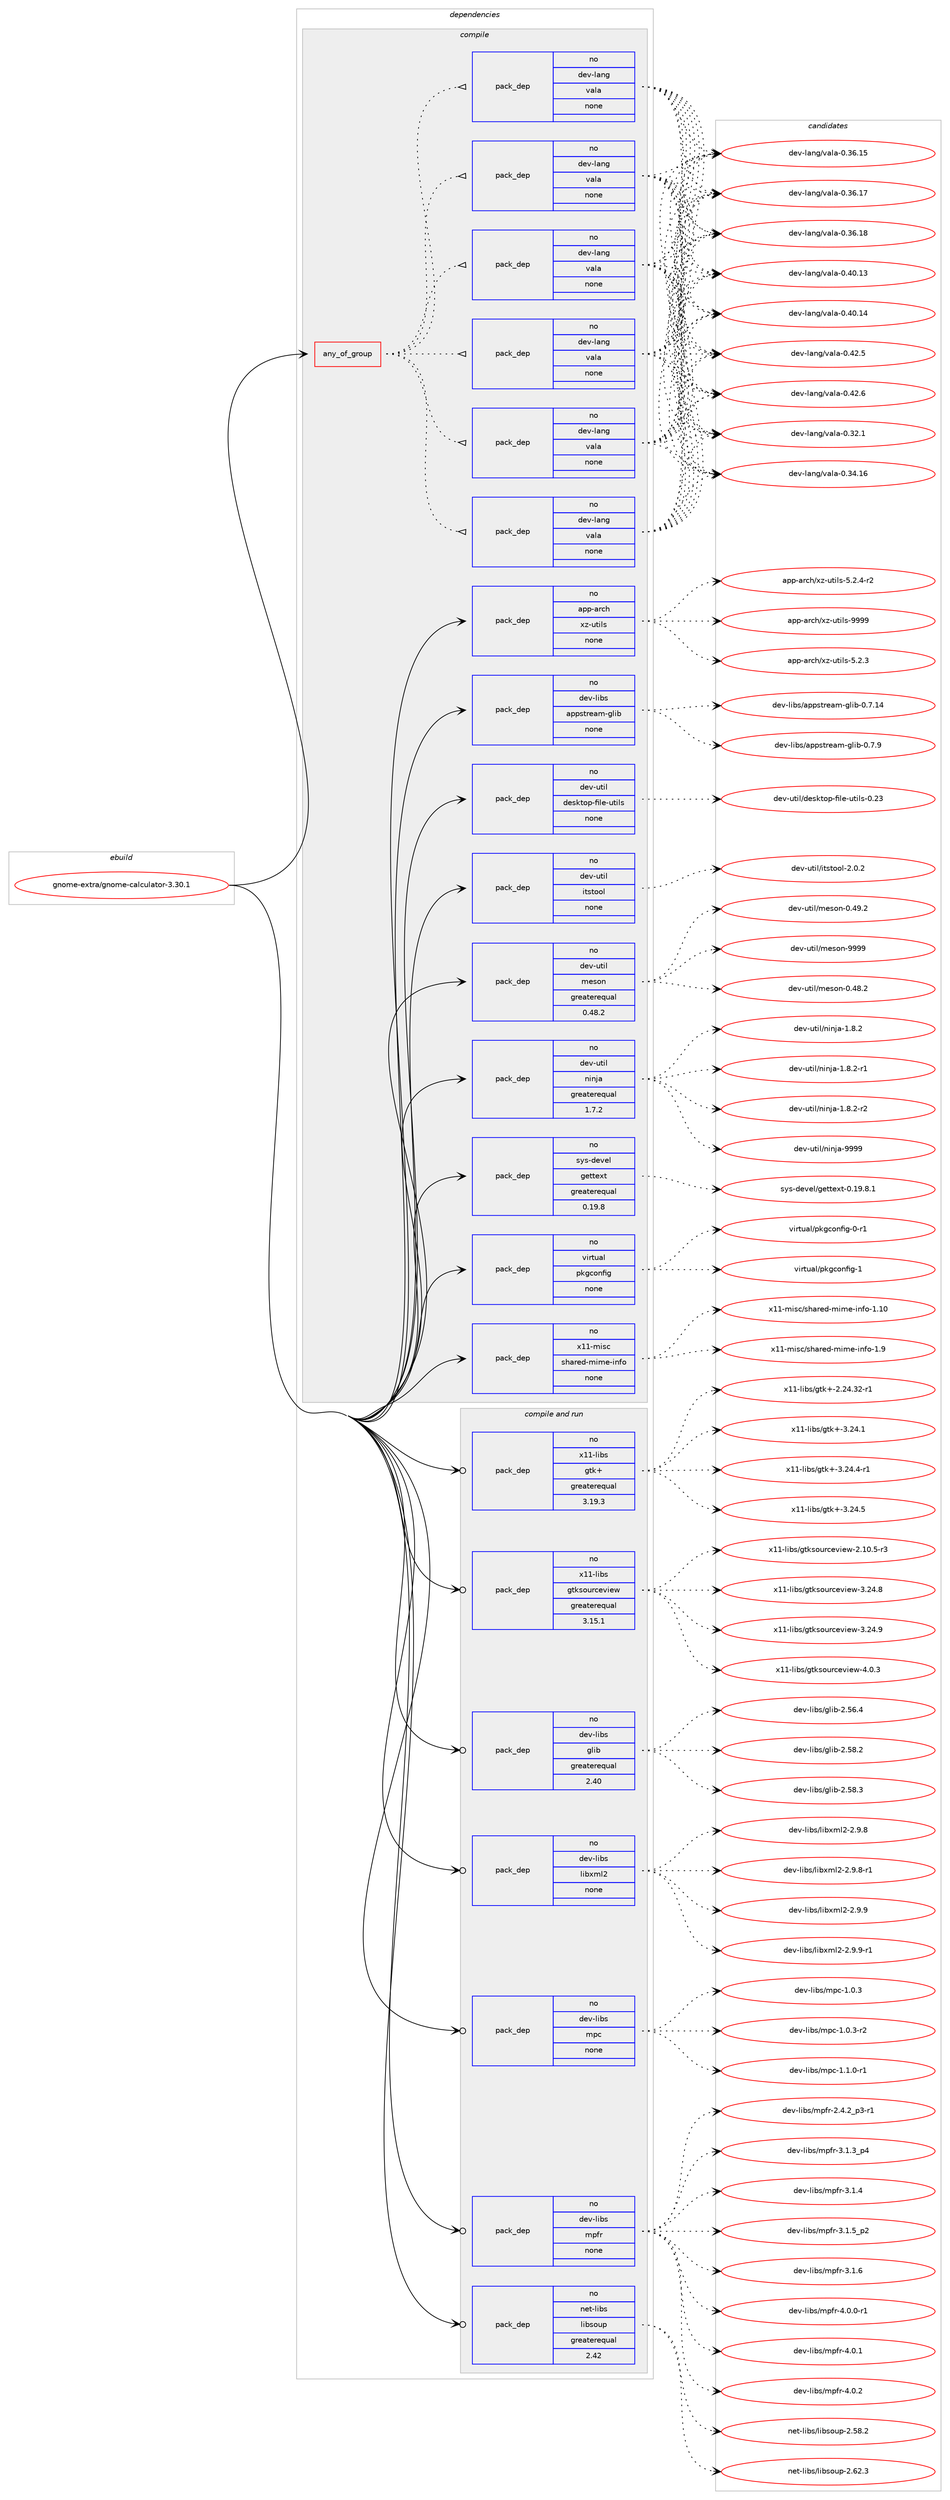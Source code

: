 digraph prolog {

# *************
# Graph options
# *************

newrank=true;
concentrate=true;
compound=true;
graph [rankdir=LR,fontname=Helvetica,fontsize=10,ranksep=1.5];#, ranksep=2.5, nodesep=0.2];
edge  [arrowhead=vee];
node  [fontname=Helvetica,fontsize=10];

# **********
# The ebuild
# **********

subgraph cluster_leftcol {
color=gray;
rank=same;
label=<<i>ebuild</i>>;
id [label="gnome-extra/gnome-calculator-3.30.1", color=red, width=4, href="../gnome-extra/gnome-calculator-3.30.1.svg"];
}

# ****************
# The dependencies
# ****************

subgraph cluster_midcol {
color=gray;
label=<<i>dependencies</i>>;
subgraph cluster_compile {
fillcolor="#eeeeee";
style=filled;
label=<<i>compile</i>>;
subgraph any23597 {
dependency1566700 [label=<<TABLE BORDER="0" CELLBORDER="1" CELLSPACING="0" CELLPADDING="4"><TR><TD CELLPADDING="10">any_of_group</TD></TR></TABLE>>, shape=none, color=red];subgraph pack1114542 {
dependency1566701 [label=<<TABLE BORDER="0" CELLBORDER="1" CELLSPACING="0" CELLPADDING="4" WIDTH="220"><TR><TD ROWSPAN="6" CELLPADDING="30">pack_dep</TD></TR><TR><TD WIDTH="110">no</TD></TR><TR><TD>dev-lang</TD></TR><TR><TD>vala</TD></TR><TR><TD>none</TD></TR><TR><TD></TD></TR></TABLE>>, shape=none, color=blue];
}
dependency1566700:e -> dependency1566701:w [weight=20,style="dotted",arrowhead="oinv"];
subgraph pack1114543 {
dependency1566702 [label=<<TABLE BORDER="0" CELLBORDER="1" CELLSPACING="0" CELLPADDING="4" WIDTH="220"><TR><TD ROWSPAN="6" CELLPADDING="30">pack_dep</TD></TR><TR><TD WIDTH="110">no</TD></TR><TR><TD>dev-lang</TD></TR><TR><TD>vala</TD></TR><TR><TD>none</TD></TR><TR><TD></TD></TR></TABLE>>, shape=none, color=blue];
}
dependency1566700:e -> dependency1566702:w [weight=20,style="dotted",arrowhead="oinv"];
subgraph pack1114544 {
dependency1566703 [label=<<TABLE BORDER="0" CELLBORDER="1" CELLSPACING="0" CELLPADDING="4" WIDTH="220"><TR><TD ROWSPAN="6" CELLPADDING="30">pack_dep</TD></TR><TR><TD WIDTH="110">no</TD></TR><TR><TD>dev-lang</TD></TR><TR><TD>vala</TD></TR><TR><TD>none</TD></TR><TR><TD></TD></TR></TABLE>>, shape=none, color=blue];
}
dependency1566700:e -> dependency1566703:w [weight=20,style="dotted",arrowhead="oinv"];
subgraph pack1114545 {
dependency1566704 [label=<<TABLE BORDER="0" CELLBORDER="1" CELLSPACING="0" CELLPADDING="4" WIDTH="220"><TR><TD ROWSPAN="6" CELLPADDING="30">pack_dep</TD></TR><TR><TD WIDTH="110">no</TD></TR><TR><TD>dev-lang</TD></TR><TR><TD>vala</TD></TR><TR><TD>none</TD></TR><TR><TD></TD></TR></TABLE>>, shape=none, color=blue];
}
dependency1566700:e -> dependency1566704:w [weight=20,style="dotted",arrowhead="oinv"];
subgraph pack1114546 {
dependency1566705 [label=<<TABLE BORDER="0" CELLBORDER="1" CELLSPACING="0" CELLPADDING="4" WIDTH="220"><TR><TD ROWSPAN="6" CELLPADDING="30">pack_dep</TD></TR><TR><TD WIDTH="110">no</TD></TR><TR><TD>dev-lang</TD></TR><TR><TD>vala</TD></TR><TR><TD>none</TD></TR><TR><TD></TD></TR></TABLE>>, shape=none, color=blue];
}
dependency1566700:e -> dependency1566705:w [weight=20,style="dotted",arrowhead="oinv"];
subgraph pack1114547 {
dependency1566706 [label=<<TABLE BORDER="0" CELLBORDER="1" CELLSPACING="0" CELLPADDING="4" WIDTH="220"><TR><TD ROWSPAN="6" CELLPADDING="30">pack_dep</TD></TR><TR><TD WIDTH="110">no</TD></TR><TR><TD>dev-lang</TD></TR><TR><TD>vala</TD></TR><TR><TD>none</TD></TR><TR><TD></TD></TR></TABLE>>, shape=none, color=blue];
}
dependency1566700:e -> dependency1566706:w [weight=20,style="dotted",arrowhead="oinv"];
}
id:e -> dependency1566700:w [weight=20,style="solid",arrowhead="vee"];
subgraph pack1114548 {
dependency1566707 [label=<<TABLE BORDER="0" CELLBORDER="1" CELLSPACING="0" CELLPADDING="4" WIDTH="220"><TR><TD ROWSPAN="6" CELLPADDING="30">pack_dep</TD></TR><TR><TD WIDTH="110">no</TD></TR><TR><TD>app-arch</TD></TR><TR><TD>xz-utils</TD></TR><TR><TD>none</TD></TR><TR><TD></TD></TR></TABLE>>, shape=none, color=blue];
}
id:e -> dependency1566707:w [weight=20,style="solid",arrowhead="vee"];
subgraph pack1114549 {
dependency1566708 [label=<<TABLE BORDER="0" CELLBORDER="1" CELLSPACING="0" CELLPADDING="4" WIDTH="220"><TR><TD ROWSPAN="6" CELLPADDING="30">pack_dep</TD></TR><TR><TD WIDTH="110">no</TD></TR><TR><TD>dev-libs</TD></TR><TR><TD>appstream-glib</TD></TR><TR><TD>none</TD></TR><TR><TD></TD></TR></TABLE>>, shape=none, color=blue];
}
id:e -> dependency1566708:w [weight=20,style="solid",arrowhead="vee"];
subgraph pack1114550 {
dependency1566709 [label=<<TABLE BORDER="0" CELLBORDER="1" CELLSPACING="0" CELLPADDING="4" WIDTH="220"><TR><TD ROWSPAN="6" CELLPADDING="30">pack_dep</TD></TR><TR><TD WIDTH="110">no</TD></TR><TR><TD>dev-util</TD></TR><TR><TD>desktop-file-utils</TD></TR><TR><TD>none</TD></TR><TR><TD></TD></TR></TABLE>>, shape=none, color=blue];
}
id:e -> dependency1566709:w [weight=20,style="solid",arrowhead="vee"];
subgraph pack1114551 {
dependency1566710 [label=<<TABLE BORDER="0" CELLBORDER="1" CELLSPACING="0" CELLPADDING="4" WIDTH="220"><TR><TD ROWSPAN="6" CELLPADDING="30">pack_dep</TD></TR><TR><TD WIDTH="110">no</TD></TR><TR><TD>dev-util</TD></TR><TR><TD>itstool</TD></TR><TR><TD>none</TD></TR><TR><TD></TD></TR></TABLE>>, shape=none, color=blue];
}
id:e -> dependency1566710:w [weight=20,style="solid",arrowhead="vee"];
subgraph pack1114552 {
dependency1566711 [label=<<TABLE BORDER="0" CELLBORDER="1" CELLSPACING="0" CELLPADDING="4" WIDTH="220"><TR><TD ROWSPAN="6" CELLPADDING="30">pack_dep</TD></TR><TR><TD WIDTH="110">no</TD></TR><TR><TD>dev-util</TD></TR><TR><TD>meson</TD></TR><TR><TD>greaterequal</TD></TR><TR><TD>0.48.2</TD></TR></TABLE>>, shape=none, color=blue];
}
id:e -> dependency1566711:w [weight=20,style="solid",arrowhead="vee"];
subgraph pack1114553 {
dependency1566712 [label=<<TABLE BORDER="0" CELLBORDER="1" CELLSPACING="0" CELLPADDING="4" WIDTH="220"><TR><TD ROWSPAN="6" CELLPADDING="30">pack_dep</TD></TR><TR><TD WIDTH="110">no</TD></TR><TR><TD>dev-util</TD></TR><TR><TD>ninja</TD></TR><TR><TD>greaterequal</TD></TR><TR><TD>1.7.2</TD></TR></TABLE>>, shape=none, color=blue];
}
id:e -> dependency1566712:w [weight=20,style="solid",arrowhead="vee"];
subgraph pack1114554 {
dependency1566713 [label=<<TABLE BORDER="0" CELLBORDER="1" CELLSPACING="0" CELLPADDING="4" WIDTH="220"><TR><TD ROWSPAN="6" CELLPADDING="30">pack_dep</TD></TR><TR><TD WIDTH="110">no</TD></TR><TR><TD>sys-devel</TD></TR><TR><TD>gettext</TD></TR><TR><TD>greaterequal</TD></TR><TR><TD>0.19.8</TD></TR></TABLE>>, shape=none, color=blue];
}
id:e -> dependency1566713:w [weight=20,style="solid",arrowhead="vee"];
subgraph pack1114555 {
dependency1566714 [label=<<TABLE BORDER="0" CELLBORDER="1" CELLSPACING="0" CELLPADDING="4" WIDTH="220"><TR><TD ROWSPAN="6" CELLPADDING="30">pack_dep</TD></TR><TR><TD WIDTH="110">no</TD></TR><TR><TD>virtual</TD></TR><TR><TD>pkgconfig</TD></TR><TR><TD>none</TD></TR><TR><TD></TD></TR></TABLE>>, shape=none, color=blue];
}
id:e -> dependency1566714:w [weight=20,style="solid",arrowhead="vee"];
subgraph pack1114556 {
dependency1566715 [label=<<TABLE BORDER="0" CELLBORDER="1" CELLSPACING="0" CELLPADDING="4" WIDTH="220"><TR><TD ROWSPAN="6" CELLPADDING="30">pack_dep</TD></TR><TR><TD WIDTH="110">no</TD></TR><TR><TD>x11-misc</TD></TR><TR><TD>shared-mime-info</TD></TR><TR><TD>none</TD></TR><TR><TD></TD></TR></TABLE>>, shape=none, color=blue];
}
id:e -> dependency1566715:w [weight=20,style="solid",arrowhead="vee"];
}
subgraph cluster_compileandrun {
fillcolor="#eeeeee";
style=filled;
label=<<i>compile and run</i>>;
subgraph pack1114557 {
dependency1566716 [label=<<TABLE BORDER="0" CELLBORDER="1" CELLSPACING="0" CELLPADDING="4" WIDTH="220"><TR><TD ROWSPAN="6" CELLPADDING="30">pack_dep</TD></TR><TR><TD WIDTH="110">no</TD></TR><TR><TD>dev-libs</TD></TR><TR><TD>glib</TD></TR><TR><TD>greaterequal</TD></TR><TR><TD>2.40</TD></TR></TABLE>>, shape=none, color=blue];
}
id:e -> dependency1566716:w [weight=20,style="solid",arrowhead="odotvee"];
subgraph pack1114558 {
dependency1566717 [label=<<TABLE BORDER="0" CELLBORDER="1" CELLSPACING="0" CELLPADDING="4" WIDTH="220"><TR><TD ROWSPAN="6" CELLPADDING="30">pack_dep</TD></TR><TR><TD WIDTH="110">no</TD></TR><TR><TD>dev-libs</TD></TR><TR><TD>libxml2</TD></TR><TR><TD>none</TD></TR><TR><TD></TD></TR></TABLE>>, shape=none, color=blue];
}
id:e -> dependency1566717:w [weight=20,style="solid",arrowhead="odotvee"];
subgraph pack1114559 {
dependency1566718 [label=<<TABLE BORDER="0" CELLBORDER="1" CELLSPACING="0" CELLPADDING="4" WIDTH="220"><TR><TD ROWSPAN="6" CELLPADDING="30">pack_dep</TD></TR><TR><TD WIDTH="110">no</TD></TR><TR><TD>dev-libs</TD></TR><TR><TD>mpc</TD></TR><TR><TD>none</TD></TR><TR><TD></TD></TR></TABLE>>, shape=none, color=blue];
}
id:e -> dependency1566718:w [weight=20,style="solid",arrowhead="odotvee"];
subgraph pack1114560 {
dependency1566719 [label=<<TABLE BORDER="0" CELLBORDER="1" CELLSPACING="0" CELLPADDING="4" WIDTH="220"><TR><TD ROWSPAN="6" CELLPADDING="30">pack_dep</TD></TR><TR><TD WIDTH="110">no</TD></TR><TR><TD>dev-libs</TD></TR><TR><TD>mpfr</TD></TR><TR><TD>none</TD></TR><TR><TD></TD></TR></TABLE>>, shape=none, color=blue];
}
id:e -> dependency1566719:w [weight=20,style="solid",arrowhead="odotvee"];
subgraph pack1114561 {
dependency1566720 [label=<<TABLE BORDER="0" CELLBORDER="1" CELLSPACING="0" CELLPADDING="4" WIDTH="220"><TR><TD ROWSPAN="6" CELLPADDING="30">pack_dep</TD></TR><TR><TD WIDTH="110">no</TD></TR><TR><TD>net-libs</TD></TR><TR><TD>libsoup</TD></TR><TR><TD>greaterequal</TD></TR><TR><TD>2.42</TD></TR></TABLE>>, shape=none, color=blue];
}
id:e -> dependency1566720:w [weight=20,style="solid",arrowhead="odotvee"];
subgraph pack1114562 {
dependency1566721 [label=<<TABLE BORDER="0" CELLBORDER="1" CELLSPACING="0" CELLPADDING="4" WIDTH="220"><TR><TD ROWSPAN="6" CELLPADDING="30">pack_dep</TD></TR><TR><TD WIDTH="110">no</TD></TR><TR><TD>x11-libs</TD></TR><TR><TD>gtk+</TD></TR><TR><TD>greaterequal</TD></TR><TR><TD>3.19.3</TD></TR></TABLE>>, shape=none, color=blue];
}
id:e -> dependency1566721:w [weight=20,style="solid",arrowhead="odotvee"];
subgraph pack1114563 {
dependency1566722 [label=<<TABLE BORDER="0" CELLBORDER="1" CELLSPACING="0" CELLPADDING="4" WIDTH="220"><TR><TD ROWSPAN="6" CELLPADDING="30">pack_dep</TD></TR><TR><TD WIDTH="110">no</TD></TR><TR><TD>x11-libs</TD></TR><TR><TD>gtksourceview</TD></TR><TR><TD>greaterequal</TD></TR><TR><TD>3.15.1</TD></TR></TABLE>>, shape=none, color=blue];
}
id:e -> dependency1566722:w [weight=20,style="solid",arrowhead="odotvee"];
}
subgraph cluster_run {
fillcolor="#eeeeee";
style=filled;
label=<<i>run</i>>;
}
}

# **************
# The candidates
# **************

subgraph cluster_choices {
rank=same;
color=gray;
label=<<i>candidates</i>>;

subgraph choice1114542 {
color=black;
nodesep=1;
choice100101118451089711010347118971089745484651504649 [label="dev-lang/vala-0.32.1", color=red, width=4,href="../dev-lang/vala-0.32.1.svg"];
choice10010111845108971101034711897108974548465152464954 [label="dev-lang/vala-0.34.16", color=red, width=4,href="../dev-lang/vala-0.34.16.svg"];
choice10010111845108971101034711897108974548465154464953 [label="dev-lang/vala-0.36.15", color=red, width=4,href="../dev-lang/vala-0.36.15.svg"];
choice10010111845108971101034711897108974548465154464955 [label="dev-lang/vala-0.36.17", color=red, width=4,href="../dev-lang/vala-0.36.17.svg"];
choice10010111845108971101034711897108974548465154464956 [label="dev-lang/vala-0.36.18", color=red, width=4,href="../dev-lang/vala-0.36.18.svg"];
choice10010111845108971101034711897108974548465248464951 [label="dev-lang/vala-0.40.13", color=red, width=4,href="../dev-lang/vala-0.40.13.svg"];
choice10010111845108971101034711897108974548465248464952 [label="dev-lang/vala-0.40.14", color=red, width=4,href="../dev-lang/vala-0.40.14.svg"];
choice100101118451089711010347118971089745484652504653 [label="dev-lang/vala-0.42.5", color=red, width=4,href="../dev-lang/vala-0.42.5.svg"];
choice100101118451089711010347118971089745484652504654 [label="dev-lang/vala-0.42.6", color=red, width=4,href="../dev-lang/vala-0.42.6.svg"];
dependency1566701:e -> choice100101118451089711010347118971089745484651504649:w [style=dotted,weight="100"];
dependency1566701:e -> choice10010111845108971101034711897108974548465152464954:w [style=dotted,weight="100"];
dependency1566701:e -> choice10010111845108971101034711897108974548465154464953:w [style=dotted,weight="100"];
dependency1566701:e -> choice10010111845108971101034711897108974548465154464955:w [style=dotted,weight="100"];
dependency1566701:e -> choice10010111845108971101034711897108974548465154464956:w [style=dotted,weight="100"];
dependency1566701:e -> choice10010111845108971101034711897108974548465248464951:w [style=dotted,weight="100"];
dependency1566701:e -> choice10010111845108971101034711897108974548465248464952:w [style=dotted,weight="100"];
dependency1566701:e -> choice100101118451089711010347118971089745484652504653:w [style=dotted,weight="100"];
dependency1566701:e -> choice100101118451089711010347118971089745484652504654:w [style=dotted,weight="100"];
}
subgraph choice1114543 {
color=black;
nodesep=1;
choice100101118451089711010347118971089745484651504649 [label="dev-lang/vala-0.32.1", color=red, width=4,href="../dev-lang/vala-0.32.1.svg"];
choice10010111845108971101034711897108974548465152464954 [label="dev-lang/vala-0.34.16", color=red, width=4,href="../dev-lang/vala-0.34.16.svg"];
choice10010111845108971101034711897108974548465154464953 [label="dev-lang/vala-0.36.15", color=red, width=4,href="../dev-lang/vala-0.36.15.svg"];
choice10010111845108971101034711897108974548465154464955 [label="dev-lang/vala-0.36.17", color=red, width=4,href="../dev-lang/vala-0.36.17.svg"];
choice10010111845108971101034711897108974548465154464956 [label="dev-lang/vala-0.36.18", color=red, width=4,href="../dev-lang/vala-0.36.18.svg"];
choice10010111845108971101034711897108974548465248464951 [label="dev-lang/vala-0.40.13", color=red, width=4,href="../dev-lang/vala-0.40.13.svg"];
choice10010111845108971101034711897108974548465248464952 [label="dev-lang/vala-0.40.14", color=red, width=4,href="../dev-lang/vala-0.40.14.svg"];
choice100101118451089711010347118971089745484652504653 [label="dev-lang/vala-0.42.5", color=red, width=4,href="../dev-lang/vala-0.42.5.svg"];
choice100101118451089711010347118971089745484652504654 [label="dev-lang/vala-0.42.6", color=red, width=4,href="../dev-lang/vala-0.42.6.svg"];
dependency1566702:e -> choice100101118451089711010347118971089745484651504649:w [style=dotted,weight="100"];
dependency1566702:e -> choice10010111845108971101034711897108974548465152464954:w [style=dotted,weight="100"];
dependency1566702:e -> choice10010111845108971101034711897108974548465154464953:w [style=dotted,weight="100"];
dependency1566702:e -> choice10010111845108971101034711897108974548465154464955:w [style=dotted,weight="100"];
dependency1566702:e -> choice10010111845108971101034711897108974548465154464956:w [style=dotted,weight="100"];
dependency1566702:e -> choice10010111845108971101034711897108974548465248464951:w [style=dotted,weight="100"];
dependency1566702:e -> choice10010111845108971101034711897108974548465248464952:w [style=dotted,weight="100"];
dependency1566702:e -> choice100101118451089711010347118971089745484652504653:w [style=dotted,weight="100"];
dependency1566702:e -> choice100101118451089711010347118971089745484652504654:w [style=dotted,weight="100"];
}
subgraph choice1114544 {
color=black;
nodesep=1;
choice100101118451089711010347118971089745484651504649 [label="dev-lang/vala-0.32.1", color=red, width=4,href="../dev-lang/vala-0.32.1.svg"];
choice10010111845108971101034711897108974548465152464954 [label="dev-lang/vala-0.34.16", color=red, width=4,href="../dev-lang/vala-0.34.16.svg"];
choice10010111845108971101034711897108974548465154464953 [label="dev-lang/vala-0.36.15", color=red, width=4,href="../dev-lang/vala-0.36.15.svg"];
choice10010111845108971101034711897108974548465154464955 [label="dev-lang/vala-0.36.17", color=red, width=4,href="../dev-lang/vala-0.36.17.svg"];
choice10010111845108971101034711897108974548465154464956 [label="dev-lang/vala-0.36.18", color=red, width=4,href="../dev-lang/vala-0.36.18.svg"];
choice10010111845108971101034711897108974548465248464951 [label="dev-lang/vala-0.40.13", color=red, width=4,href="../dev-lang/vala-0.40.13.svg"];
choice10010111845108971101034711897108974548465248464952 [label="dev-lang/vala-0.40.14", color=red, width=4,href="../dev-lang/vala-0.40.14.svg"];
choice100101118451089711010347118971089745484652504653 [label="dev-lang/vala-0.42.5", color=red, width=4,href="../dev-lang/vala-0.42.5.svg"];
choice100101118451089711010347118971089745484652504654 [label="dev-lang/vala-0.42.6", color=red, width=4,href="../dev-lang/vala-0.42.6.svg"];
dependency1566703:e -> choice100101118451089711010347118971089745484651504649:w [style=dotted,weight="100"];
dependency1566703:e -> choice10010111845108971101034711897108974548465152464954:w [style=dotted,weight="100"];
dependency1566703:e -> choice10010111845108971101034711897108974548465154464953:w [style=dotted,weight="100"];
dependency1566703:e -> choice10010111845108971101034711897108974548465154464955:w [style=dotted,weight="100"];
dependency1566703:e -> choice10010111845108971101034711897108974548465154464956:w [style=dotted,weight="100"];
dependency1566703:e -> choice10010111845108971101034711897108974548465248464951:w [style=dotted,weight="100"];
dependency1566703:e -> choice10010111845108971101034711897108974548465248464952:w [style=dotted,weight="100"];
dependency1566703:e -> choice100101118451089711010347118971089745484652504653:w [style=dotted,weight="100"];
dependency1566703:e -> choice100101118451089711010347118971089745484652504654:w [style=dotted,weight="100"];
}
subgraph choice1114545 {
color=black;
nodesep=1;
choice100101118451089711010347118971089745484651504649 [label="dev-lang/vala-0.32.1", color=red, width=4,href="../dev-lang/vala-0.32.1.svg"];
choice10010111845108971101034711897108974548465152464954 [label="dev-lang/vala-0.34.16", color=red, width=4,href="../dev-lang/vala-0.34.16.svg"];
choice10010111845108971101034711897108974548465154464953 [label="dev-lang/vala-0.36.15", color=red, width=4,href="../dev-lang/vala-0.36.15.svg"];
choice10010111845108971101034711897108974548465154464955 [label="dev-lang/vala-0.36.17", color=red, width=4,href="../dev-lang/vala-0.36.17.svg"];
choice10010111845108971101034711897108974548465154464956 [label="dev-lang/vala-0.36.18", color=red, width=4,href="../dev-lang/vala-0.36.18.svg"];
choice10010111845108971101034711897108974548465248464951 [label="dev-lang/vala-0.40.13", color=red, width=4,href="../dev-lang/vala-0.40.13.svg"];
choice10010111845108971101034711897108974548465248464952 [label="dev-lang/vala-0.40.14", color=red, width=4,href="../dev-lang/vala-0.40.14.svg"];
choice100101118451089711010347118971089745484652504653 [label="dev-lang/vala-0.42.5", color=red, width=4,href="../dev-lang/vala-0.42.5.svg"];
choice100101118451089711010347118971089745484652504654 [label="dev-lang/vala-0.42.6", color=red, width=4,href="../dev-lang/vala-0.42.6.svg"];
dependency1566704:e -> choice100101118451089711010347118971089745484651504649:w [style=dotted,weight="100"];
dependency1566704:e -> choice10010111845108971101034711897108974548465152464954:w [style=dotted,weight="100"];
dependency1566704:e -> choice10010111845108971101034711897108974548465154464953:w [style=dotted,weight="100"];
dependency1566704:e -> choice10010111845108971101034711897108974548465154464955:w [style=dotted,weight="100"];
dependency1566704:e -> choice10010111845108971101034711897108974548465154464956:w [style=dotted,weight="100"];
dependency1566704:e -> choice10010111845108971101034711897108974548465248464951:w [style=dotted,weight="100"];
dependency1566704:e -> choice10010111845108971101034711897108974548465248464952:w [style=dotted,weight="100"];
dependency1566704:e -> choice100101118451089711010347118971089745484652504653:w [style=dotted,weight="100"];
dependency1566704:e -> choice100101118451089711010347118971089745484652504654:w [style=dotted,weight="100"];
}
subgraph choice1114546 {
color=black;
nodesep=1;
choice100101118451089711010347118971089745484651504649 [label="dev-lang/vala-0.32.1", color=red, width=4,href="../dev-lang/vala-0.32.1.svg"];
choice10010111845108971101034711897108974548465152464954 [label="dev-lang/vala-0.34.16", color=red, width=4,href="../dev-lang/vala-0.34.16.svg"];
choice10010111845108971101034711897108974548465154464953 [label="dev-lang/vala-0.36.15", color=red, width=4,href="../dev-lang/vala-0.36.15.svg"];
choice10010111845108971101034711897108974548465154464955 [label="dev-lang/vala-0.36.17", color=red, width=4,href="../dev-lang/vala-0.36.17.svg"];
choice10010111845108971101034711897108974548465154464956 [label="dev-lang/vala-0.36.18", color=red, width=4,href="../dev-lang/vala-0.36.18.svg"];
choice10010111845108971101034711897108974548465248464951 [label="dev-lang/vala-0.40.13", color=red, width=4,href="../dev-lang/vala-0.40.13.svg"];
choice10010111845108971101034711897108974548465248464952 [label="dev-lang/vala-0.40.14", color=red, width=4,href="../dev-lang/vala-0.40.14.svg"];
choice100101118451089711010347118971089745484652504653 [label="dev-lang/vala-0.42.5", color=red, width=4,href="../dev-lang/vala-0.42.5.svg"];
choice100101118451089711010347118971089745484652504654 [label="dev-lang/vala-0.42.6", color=red, width=4,href="../dev-lang/vala-0.42.6.svg"];
dependency1566705:e -> choice100101118451089711010347118971089745484651504649:w [style=dotted,weight="100"];
dependency1566705:e -> choice10010111845108971101034711897108974548465152464954:w [style=dotted,weight="100"];
dependency1566705:e -> choice10010111845108971101034711897108974548465154464953:w [style=dotted,weight="100"];
dependency1566705:e -> choice10010111845108971101034711897108974548465154464955:w [style=dotted,weight="100"];
dependency1566705:e -> choice10010111845108971101034711897108974548465154464956:w [style=dotted,weight="100"];
dependency1566705:e -> choice10010111845108971101034711897108974548465248464951:w [style=dotted,weight="100"];
dependency1566705:e -> choice10010111845108971101034711897108974548465248464952:w [style=dotted,weight="100"];
dependency1566705:e -> choice100101118451089711010347118971089745484652504653:w [style=dotted,weight="100"];
dependency1566705:e -> choice100101118451089711010347118971089745484652504654:w [style=dotted,weight="100"];
}
subgraph choice1114547 {
color=black;
nodesep=1;
choice100101118451089711010347118971089745484651504649 [label="dev-lang/vala-0.32.1", color=red, width=4,href="../dev-lang/vala-0.32.1.svg"];
choice10010111845108971101034711897108974548465152464954 [label="dev-lang/vala-0.34.16", color=red, width=4,href="../dev-lang/vala-0.34.16.svg"];
choice10010111845108971101034711897108974548465154464953 [label="dev-lang/vala-0.36.15", color=red, width=4,href="../dev-lang/vala-0.36.15.svg"];
choice10010111845108971101034711897108974548465154464955 [label="dev-lang/vala-0.36.17", color=red, width=4,href="../dev-lang/vala-0.36.17.svg"];
choice10010111845108971101034711897108974548465154464956 [label="dev-lang/vala-0.36.18", color=red, width=4,href="../dev-lang/vala-0.36.18.svg"];
choice10010111845108971101034711897108974548465248464951 [label="dev-lang/vala-0.40.13", color=red, width=4,href="../dev-lang/vala-0.40.13.svg"];
choice10010111845108971101034711897108974548465248464952 [label="dev-lang/vala-0.40.14", color=red, width=4,href="../dev-lang/vala-0.40.14.svg"];
choice100101118451089711010347118971089745484652504653 [label="dev-lang/vala-0.42.5", color=red, width=4,href="../dev-lang/vala-0.42.5.svg"];
choice100101118451089711010347118971089745484652504654 [label="dev-lang/vala-0.42.6", color=red, width=4,href="../dev-lang/vala-0.42.6.svg"];
dependency1566706:e -> choice100101118451089711010347118971089745484651504649:w [style=dotted,weight="100"];
dependency1566706:e -> choice10010111845108971101034711897108974548465152464954:w [style=dotted,weight="100"];
dependency1566706:e -> choice10010111845108971101034711897108974548465154464953:w [style=dotted,weight="100"];
dependency1566706:e -> choice10010111845108971101034711897108974548465154464955:w [style=dotted,weight="100"];
dependency1566706:e -> choice10010111845108971101034711897108974548465154464956:w [style=dotted,weight="100"];
dependency1566706:e -> choice10010111845108971101034711897108974548465248464951:w [style=dotted,weight="100"];
dependency1566706:e -> choice10010111845108971101034711897108974548465248464952:w [style=dotted,weight="100"];
dependency1566706:e -> choice100101118451089711010347118971089745484652504653:w [style=dotted,weight="100"];
dependency1566706:e -> choice100101118451089711010347118971089745484652504654:w [style=dotted,weight="100"];
}
subgraph choice1114548 {
color=black;
nodesep=1;
choice971121124597114991044712012245117116105108115455346504651 [label="app-arch/xz-utils-5.2.3", color=red, width=4,href="../app-arch/xz-utils-5.2.3.svg"];
choice9711211245971149910447120122451171161051081154553465046524511450 [label="app-arch/xz-utils-5.2.4-r2", color=red, width=4,href="../app-arch/xz-utils-5.2.4-r2.svg"];
choice9711211245971149910447120122451171161051081154557575757 [label="app-arch/xz-utils-9999", color=red, width=4,href="../app-arch/xz-utils-9999.svg"];
dependency1566707:e -> choice971121124597114991044712012245117116105108115455346504651:w [style=dotted,weight="100"];
dependency1566707:e -> choice9711211245971149910447120122451171161051081154553465046524511450:w [style=dotted,weight="100"];
dependency1566707:e -> choice9711211245971149910447120122451171161051081154557575757:w [style=dotted,weight="100"];
}
subgraph choice1114549 {
color=black;
nodesep=1;
choice1001011184510810598115479711211211511611410197109451031081059845484655464952 [label="dev-libs/appstream-glib-0.7.14", color=red, width=4,href="../dev-libs/appstream-glib-0.7.14.svg"];
choice10010111845108105981154797112112115116114101971094510310810598454846554657 [label="dev-libs/appstream-glib-0.7.9", color=red, width=4,href="../dev-libs/appstream-glib-0.7.9.svg"];
dependency1566708:e -> choice1001011184510810598115479711211211511611410197109451031081059845484655464952:w [style=dotted,weight="100"];
dependency1566708:e -> choice10010111845108105981154797112112115116114101971094510310810598454846554657:w [style=dotted,weight="100"];
}
subgraph choice1114550 {
color=black;
nodesep=1;
choice100101118451171161051084710010111510711611111245102105108101451171161051081154548465051 [label="dev-util/desktop-file-utils-0.23", color=red, width=4,href="../dev-util/desktop-file-utils-0.23.svg"];
dependency1566709:e -> choice100101118451171161051084710010111510711611111245102105108101451171161051081154548465051:w [style=dotted,weight="100"];
}
subgraph choice1114551 {
color=black;
nodesep=1;
choice1001011184511711610510847105116115116111111108455046484650 [label="dev-util/itstool-2.0.2", color=red, width=4,href="../dev-util/itstool-2.0.2.svg"];
dependency1566710:e -> choice1001011184511711610510847105116115116111111108455046484650:w [style=dotted,weight="100"];
}
subgraph choice1114552 {
color=black;
nodesep=1;
choice100101118451171161051084710910111511111045484652564650 [label="dev-util/meson-0.48.2", color=red, width=4,href="../dev-util/meson-0.48.2.svg"];
choice100101118451171161051084710910111511111045484652574650 [label="dev-util/meson-0.49.2", color=red, width=4,href="../dev-util/meson-0.49.2.svg"];
choice10010111845117116105108471091011151111104557575757 [label="dev-util/meson-9999", color=red, width=4,href="../dev-util/meson-9999.svg"];
dependency1566711:e -> choice100101118451171161051084710910111511111045484652564650:w [style=dotted,weight="100"];
dependency1566711:e -> choice100101118451171161051084710910111511111045484652574650:w [style=dotted,weight="100"];
dependency1566711:e -> choice10010111845117116105108471091011151111104557575757:w [style=dotted,weight="100"];
}
subgraph choice1114553 {
color=black;
nodesep=1;
choice100101118451171161051084711010511010697454946564650 [label="dev-util/ninja-1.8.2", color=red, width=4,href="../dev-util/ninja-1.8.2.svg"];
choice1001011184511711610510847110105110106974549465646504511449 [label="dev-util/ninja-1.8.2-r1", color=red, width=4,href="../dev-util/ninja-1.8.2-r1.svg"];
choice1001011184511711610510847110105110106974549465646504511450 [label="dev-util/ninja-1.8.2-r2", color=red, width=4,href="../dev-util/ninja-1.8.2-r2.svg"];
choice1001011184511711610510847110105110106974557575757 [label="dev-util/ninja-9999", color=red, width=4,href="../dev-util/ninja-9999.svg"];
dependency1566712:e -> choice100101118451171161051084711010511010697454946564650:w [style=dotted,weight="100"];
dependency1566712:e -> choice1001011184511711610510847110105110106974549465646504511449:w [style=dotted,weight="100"];
dependency1566712:e -> choice1001011184511711610510847110105110106974549465646504511450:w [style=dotted,weight="100"];
dependency1566712:e -> choice1001011184511711610510847110105110106974557575757:w [style=dotted,weight="100"];
}
subgraph choice1114554 {
color=black;
nodesep=1;
choice1151211154510010111810110847103101116116101120116454846495746564649 [label="sys-devel/gettext-0.19.8.1", color=red, width=4,href="../sys-devel/gettext-0.19.8.1.svg"];
dependency1566713:e -> choice1151211154510010111810110847103101116116101120116454846495746564649:w [style=dotted,weight="100"];
}
subgraph choice1114555 {
color=black;
nodesep=1;
choice11810511411611797108471121071039911111010210510345484511449 [label="virtual/pkgconfig-0-r1", color=red, width=4,href="../virtual/pkgconfig-0-r1.svg"];
choice1181051141161179710847112107103991111101021051034549 [label="virtual/pkgconfig-1", color=red, width=4,href="../virtual/pkgconfig-1.svg"];
dependency1566714:e -> choice11810511411611797108471121071039911111010210510345484511449:w [style=dotted,weight="100"];
dependency1566714:e -> choice1181051141161179710847112107103991111101021051034549:w [style=dotted,weight="100"];
}
subgraph choice1114556 {
color=black;
nodesep=1;
choice12049494510910511599471151049711410110045109105109101451051101021114549464948 [label="x11-misc/shared-mime-info-1.10", color=red, width=4,href="../x11-misc/shared-mime-info-1.10.svg"];
choice120494945109105115994711510497114101100451091051091014510511010211145494657 [label="x11-misc/shared-mime-info-1.9", color=red, width=4,href="../x11-misc/shared-mime-info-1.9.svg"];
dependency1566715:e -> choice12049494510910511599471151049711410110045109105109101451051101021114549464948:w [style=dotted,weight="100"];
dependency1566715:e -> choice120494945109105115994711510497114101100451091051091014510511010211145494657:w [style=dotted,weight="100"];
}
subgraph choice1114557 {
color=black;
nodesep=1;
choice1001011184510810598115471031081059845504653544652 [label="dev-libs/glib-2.56.4", color=red, width=4,href="../dev-libs/glib-2.56.4.svg"];
choice1001011184510810598115471031081059845504653564650 [label="dev-libs/glib-2.58.2", color=red, width=4,href="../dev-libs/glib-2.58.2.svg"];
choice1001011184510810598115471031081059845504653564651 [label="dev-libs/glib-2.58.3", color=red, width=4,href="../dev-libs/glib-2.58.3.svg"];
dependency1566716:e -> choice1001011184510810598115471031081059845504653544652:w [style=dotted,weight="100"];
dependency1566716:e -> choice1001011184510810598115471031081059845504653564650:w [style=dotted,weight="100"];
dependency1566716:e -> choice1001011184510810598115471031081059845504653564651:w [style=dotted,weight="100"];
}
subgraph choice1114558 {
color=black;
nodesep=1;
choice1001011184510810598115471081059812010910850455046574656 [label="dev-libs/libxml2-2.9.8", color=red, width=4,href="../dev-libs/libxml2-2.9.8.svg"];
choice10010111845108105981154710810598120109108504550465746564511449 [label="dev-libs/libxml2-2.9.8-r1", color=red, width=4,href="../dev-libs/libxml2-2.9.8-r1.svg"];
choice1001011184510810598115471081059812010910850455046574657 [label="dev-libs/libxml2-2.9.9", color=red, width=4,href="../dev-libs/libxml2-2.9.9.svg"];
choice10010111845108105981154710810598120109108504550465746574511449 [label="dev-libs/libxml2-2.9.9-r1", color=red, width=4,href="../dev-libs/libxml2-2.9.9-r1.svg"];
dependency1566717:e -> choice1001011184510810598115471081059812010910850455046574656:w [style=dotted,weight="100"];
dependency1566717:e -> choice10010111845108105981154710810598120109108504550465746564511449:w [style=dotted,weight="100"];
dependency1566717:e -> choice1001011184510810598115471081059812010910850455046574657:w [style=dotted,weight="100"];
dependency1566717:e -> choice10010111845108105981154710810598120109108504550465746574511449:w [style=dotted,weight="100"];
}
subgraph choice1114559 {
color=black;
nodesep=1;
choice10010111845108105981154710911299454946484651 [label="dev-libs/mpc-1.0.3", color=red, width=4,href="../dev-libs/mpc-1.0.3.svg"];
choice100101118451081059811547109112994549464846514511450 [label="dev-libs/mpc-1.0.3-r2", color=red, width=4,href="../dev-libs/mpc-1.0.3-r2.svg"];
choice100101118451081059811547109112994549464946484511449 [label="dev-libs/mpc-1.1.0-r1", color=red, width=4,href="../dev-libs/mpc-1.1.0-r1.svg"];
dependency1566718:e -> choice10010111845108105981154710911299454946484651:w [style=dotted,weight="100"];
dependency1566718:e -> choice100101118451081059811547109112994549464846514511450:w [style=dotted,weight="100"];
dependency1566718:e -> choice100101118451081059811547109112994549464946484511449:w [style=dotted,weight="100"];
}
subgraph choice1114560 {
color=black;
nodesep=1;
choice10010111845108105981154710911210211445504652465095112514511449 [label="dev-libs/mpfr-2.4.2_p3-r1", color=red, width=4,href="../dev-libs/mpfr-2.4.2_p3-r1.svg"];
choice1001011184510810598115471091121021144551464946519511252 [label="dev-libs/mpfr-3.1.3_p4", color=red, width=4,href="../dev-libs/mpfr-3.1.3_p4.svg"];
choice100101118451081059811547109112102114455146494652 [label="dev-libs/mpfr-3.1.4", color=red, width=4,href="../dev-libs/mpfr-3.1.4.svg"];
choice1001011184510810598115471091121021144551464946539511250 [label="dev-libs/mpfr-3.1.5_p2", color=red, width=4,href="../dev-libs/mpfr-3.1.5_p2.svg"];
choice100101118451081059811547109112102114455146494654 [label="dev-libs/mpfr-3.1.6", color=red, width=4,href="../dev-libs/mpfr-3.1.6.svg"];
choice1001011184510810598115471091121021144552464846484511449 [label="dev-libs/mpfr-4.0.0-r1", color=red, width=4,href="../dev-libs/mpfr-4.0.0-r1.svg"];
choice100101118451081059811547109112102114455246484649 [label="dev-libs/mpfr-4.0.1", color=red, width=4,href="../dev-libs/mpfr-4.0.1.svg"];
choice100101118451081059811547109112102114455246484650 [label="dev-libs/mpfr-4.0.2", color=red, width=4,href="../dev-libs/mpfr-4.0.2.svg"];
dependency1566719:e -> choice10010111845108105981154710911210211445504652465095112514511449:w [style=dotted,weight="100"];
dependency1566719:e -> choice1001011184510810598115471091121021144551464946519511252:w [style=dotted,weight="100"];
dependency1566719:e -> choice100101118451081059811547109112102114455146494652:w [style=dotted,weight="100"];
dependency1566719:e -> choice1001011184510810598115471091121021144551464946539511250:w [style=dotted,weight="100"];
dependency1566719:e -> choice100101118451081059811547109112102114455146494654:w [style=dotted,weight="100"];
dependency1566719:e -> choice1001011184510810598115471091121021144552464846484511449:w [style=dotted,weight="100"];
dependency1566719:e -> choice100101118451081059811547109112102114455246484649:w [style=dotted,weight="100"];
dependency1566719:e -> choice100101118451081059811547109112102114455246484650:w [style=dotted,weight="100"];
}
subgraph choice1114561 {
color=black;
nodesep=1;
choice1101011164510810598115471081059811511111711245504653564650 [label="net-libs/libsoup-2.58.2", color=red, width=4,href="../net-libs/libsoup-2.58.2.svg"];
choice1101011164510810598115471081059811511111711245504654504651 [label="net-libs/libsoup-2.62.3", color=red, width=4,href="../net-libs/libsoup-2.62.3.svg"];
dependency1566720:e -> choice1101011164510810598115471081059811511111711245504653564650:w [style=dotted,weight="100"];
dependency1566720:e -> choice1101011164510810598115471081059811511111711245504654504651:w [style=dotted,weight="100"];
}
subgraph choice1114562 {
color=black;
nodesep=1;
choice12049494510810598115471031161074345504650524651504511449 [label="x11-libs/gtk+-2.24.32-r1", color=red, width=4,href="../x11-libs/gtk+-2.24.32-r1.svg"];
choice12049494510810598115471031161074345514650524649 [label="x11-libs/gtk+-3.24.1", color=red, width=4,href="../x11-libs/gtk+-3.24.1.svg"];
choice120494945108105981154710311610743455146505246524511449 [label="x11-libs/gtk+-3.24.4-r1", color=red, width=4,href="../x11-libs/gtk+-3.24.4-r1.svg"];
choice12049494510810598115471031161074345514650524653 [label="x11-libs/gtk+-3.24.5", color=red, width=4,href="../x11-libs/gtk+-3.24.5.svg"];
dependency1566721:e -> choice12049494510810598115471031161074345504650524651504511449:w [style=dotted,weight="100"];
dependency1566721:e -> choice12049494510810598115471031161074345514650524649:w [style=dotted,weight="100"];
dependency1566721:e -> choice120494945108105981154710311610743455146505246524511449:w [style=dotted,weight="100"];
dependency1566721:e -> choice12049494510810598115471031161074345514650524653:w [style=dotted,weight="100"];
}
subgraph choice1114563 {
color=black;
nodesep=1;
choice120494945108105981154710311610711511111711499101118105101119455046494846534511451 [label="x11-libs/gtksourceview-2.10.5-r3", color=red, width=4,href="../x11-libs/gtksourceview-2.10.5-r3.svg"];
choice12049494510810598115471031161071151111171149910111810510111945514650524656 [label="x11-libs/gtksourceview-3.24.8", color=red, width=4,href="../x11-libs/gtksourceview-3.24.8.svg"];
choice12049494510810598115471031161071151111171149910111810510111945514650524657 [label="x11-libs/gtksourceview-3.24.9", color=red, width=4,href="../x11-libs/gtksourceview-3.24.9.svg"];
choice120494945108105981154710311610711511111711499101118105101119455246484651 [label="x11-libs/gtksourceview-4.0.3", color=red, width=4,href="../x11-libs/gtksourceview-4.0.3.svg"];
dependency1566722:e -> choice120494945108105981154710311610711511111711499101118105101119455046494846534511451:w [style=dotted,weight="100"];
dependency1566722:e -> choice12049494510810598115471031161071151111171149910111810510111945514650524656:w [style=dotted,weight="100"];
dependency1566722:e -> choice12049494510810598115471031161071151111171149910111810510111945514650524657:w [style=dotted,weight="100"];
dependency1566722:e -> choice120494945108105981154710311610711511111711499101118105101119455246484651:w [style=dotted,weight="100"];
}
}

}
